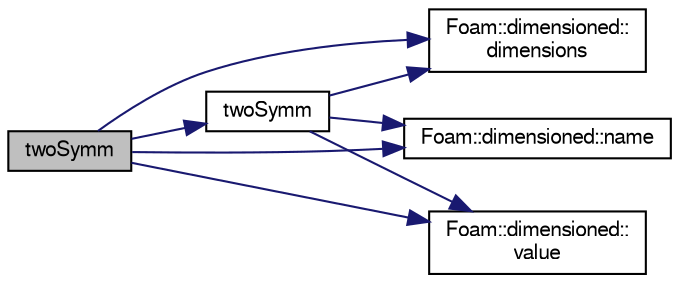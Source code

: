 digraph "twoSymm"
{
  bgcolor="transparent";
  edge [fontname="FreeSans",fontsize="10",labelfontname="FreeSans",labelfontsize="10"];
  node [fontname="FreeSans",fontsize="10",shape=record];
  rankdir="LR";
  Node41050 [label="twoSymm",height=0.2,width=0.4,color="black", fillcolor="grey75", style="filled", fontcolor="black"];
  Node41050 -> Node41051 [color="midnightblue",fontsize="10",style="solid",fontname="FreeSans"];
  Node41051 [label="Foam::dimensioned::\ldimensions",height=0.2,width=0.4,color="black",URL="$a26366.html#a512673c2674ca2d38885f1bb5f6994fb",tooltip="Return const reference to dimensions. "];
  Node41050 -> Node41052 [color="midnightblue",fontsize="10",style="solid",fontname="FreeSans"];
  Node41052 [label="Foam::dimensioned::name",height=0.2,width=0.4,color="black",URL="$a26366.html#ade4113569ef0db70665fded275a5e38e",tooltip="Return const reference to name. "];
  Node41050 -> Node41053 [color="midnightblue",fontsize="10",style="solid",fontname="FreeSans"];
  Node41053 [label="twoSymm",height=0.2,width=0.4,color="black",URL="$a21124.html#a446550beb700669a32e76d9b87d5e043"];
  Node41053 -> Node41051 [color="midnightblue",fontsize="10",style="solid",fontname="FreeSans"];
  Node41053 -> Node41052 [color="midnightblue",fontsize="10",style="solid",fontname="FreeSans"];
  Node41053 -> Node41054 [color="midnightblue",fontsize="10",style="solid",fontname="FreeSans"];
  Node41054 [label="Foam::dimensioned::\lvalue",height=0.2,width=0.4,color="black",URL="$a26366.html#a7948200a26c85fc3a83ffa510a91d668",tooltip="Return const reference to value. "];
  Node41050 -> Node41054 [color="midnightblue",fontsize="10",style="solid",fontname="FreeSans"];
}
